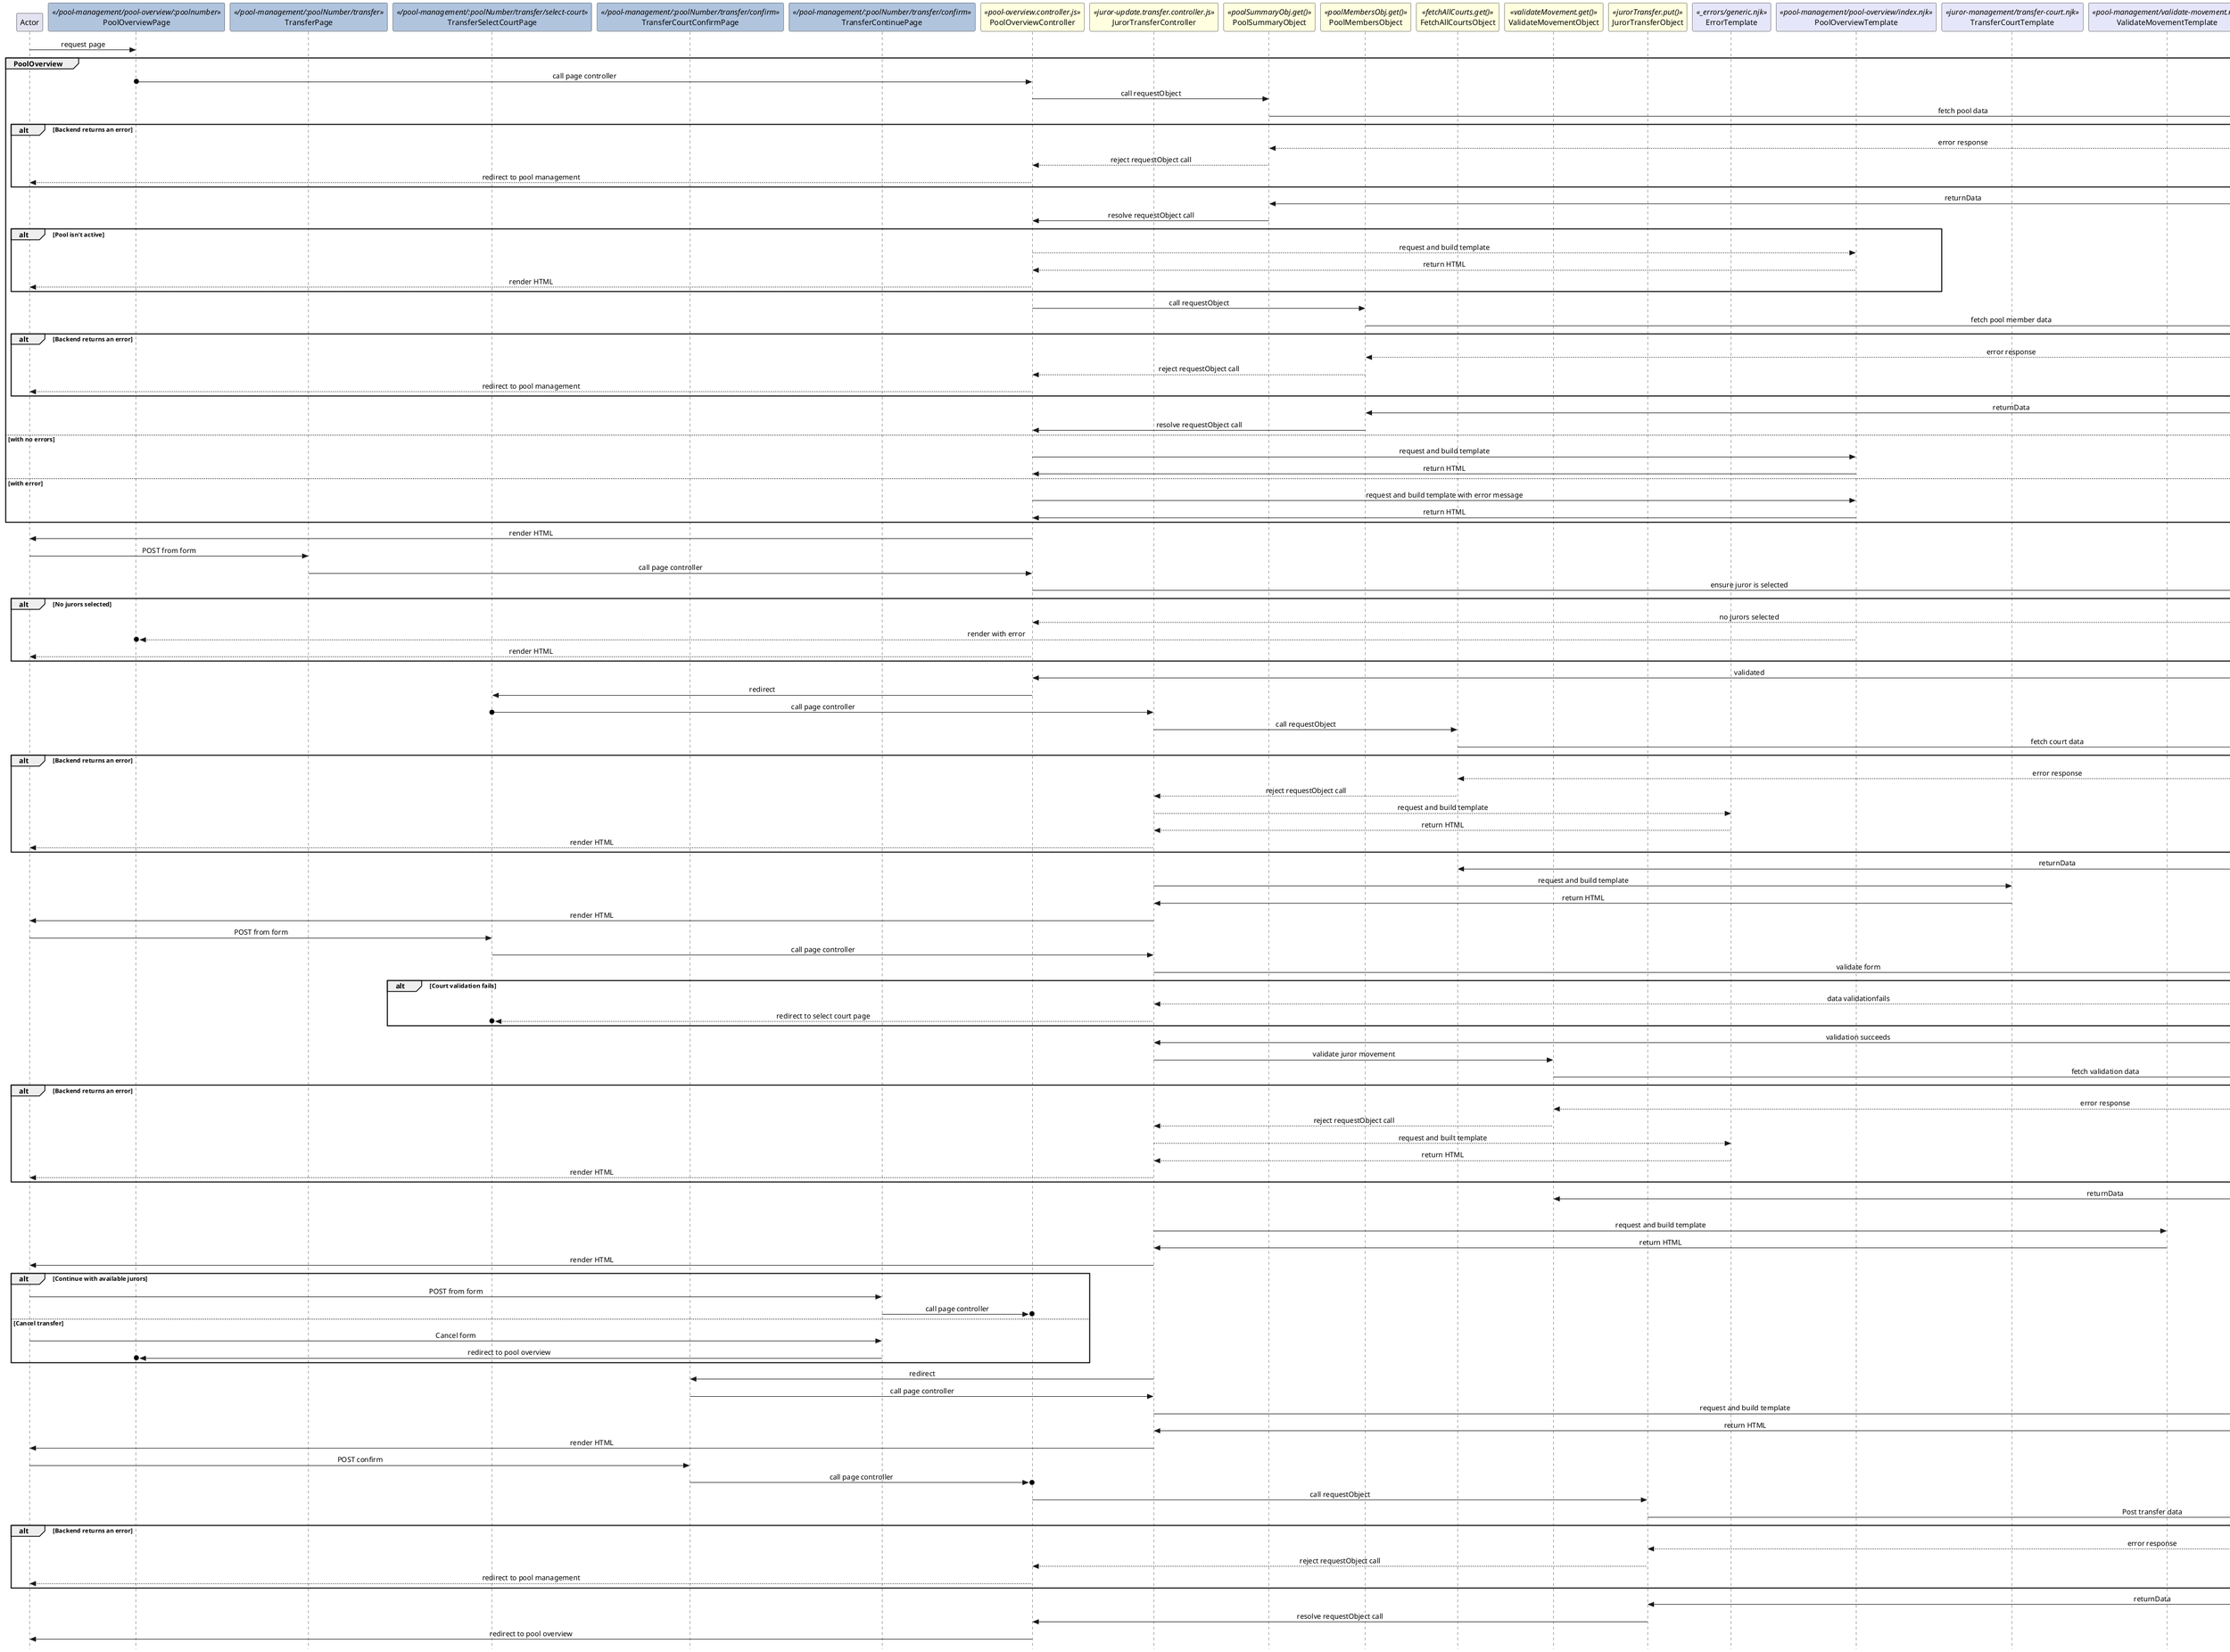 @startuml bulk-transfer

skinparam Style strictuml 
skinparam SequenceMessageAlignment center

participant Actor

''' LOCAL ROUTING
participant PoolOverviewPage <</pool-management/pool-overview/:poolnumber>> #lightsteelblue
participant TransferPage <</pool-management/:poolNumber/transfer>> #lightsteelblue
participant TransferSelectCourtPage <</pool-management/:poolNumber/transfer/select-court>> #lightsteelblue
participant TransferCourtConfirmPage <</pool-management/:poolNumber/transfer/confirm>> #lightsteelblue
participant TransferContinuePage <</pool-management/:poolNumber/transfer/confirm>> #lightsteelblue

''' CONTROLLER AND REQUEST OBJECTS
participant PoolOverviewController <<pool-overview.controller.js>> #lightyellow
participant JurorTransferController <<juror-update.transfer.controller.js>> #lightyellow
participant PoolSummaryObject <<poolSummaryObj.get()>> #lightyellow
participant PoolMembersObject <<poolMembersObj.get()>> #lightyellow
participant FetchAllCourtsObject <<fetchAllCourts.get()>> #lightyellow
participant ValidateMovementObject <<validateMovement.get()>> #lightyellow
participant JurorTransferObject <<jurorTransfer.put()>> #lightyellow

''' TEMPLATES
participant ErrorTemplate <<_errors/generic.njk>> #lavender
participant PoolOverviewTemplate <<pool-management/pool-overview/index.njk>> #lavender
participant TransferCourtTemplate <<juror-management/transfer-court.njk>> #lavender
participant ValidateMovementTemplate <<pool-management/validate-movement.njk>> #lavender
participant TransferCourtConfirmTemplate <<juror-management/transfer-court-confirm.njk>> #lavender

''' FILTERS AND VALIDATORS
participant JurorSelectValidator
participant JurorBulkTransferValidator

''' BACKEND CONTROLLER
participant BackendController

Actor -> PoolOverviewPage : request page
group PoolOverview
  PoolOverviewPage o-> PoolOverviewController : call page controller
  PoolOverviewController -> PoolSummaryObject : call requestObject
  PoolSummaryObject -> BackendController : fetch pool data

  alt Backend returns an error
    PoolSummaryObject <-- BackendController : error response
    PoolOverviewController <-- PoolSummaryObject : reject requestObject call
    Actor <-- PoolOverviewController : redirect to pool management
  end

  PoolSummaryObject <- BackendController : returnData
  PoolOverviewController <- PoolSummaryObject : resolve requestObject call

  alt Pool isn't active
    PoolOverviewController --> PoolOverviewTemplate : request and build template
    PoolOverviewController <-- PoolOverviewTemplate : return HTML
    Actor <-- PoolOverviewController : render HTML
  end
    
  PoolOverviewController -> PoolMembersObject : call requestObject
  PoolMembersObject -> BackendController : fetch pool member data

  alt Backend returns an error
    PoolMembersObject <-- BackendController : error response
    PoolOverviewController <-- PoolMembersObject : reject requestObject call
    Actor <-- PoolOverviewController : redirect to pool management
  end

  PoolMembersObject <- BackendController : returnData
  PoolOverviewController <- PoolMembersObject : resolve requestObject call
else with no errors
  PoolOverviewController -> PoolOverviewTemplate : request and build template
  PoolOverviewController <- PoolOverviewTemplate : return HTML
else with error
  PoolOverviewController -> PoolOverviewTemplate : request and build template with error message
  PoolOverviewController <- PoolOverviewTemplate : return HTML
end
Actor <- PoolOverviewController : render HTML

Actor -> TransferPage : POST from form
TransferPage -> PoolOverviewController : call page controller
PoolOverviewController -> JurorSelectValidator : ensure juror is selected

alt No jurors selected
  PoolOverviewController <-- JurorSelectValidator : no jurors selected
  PoolOverviewPage o<-- PoolOverviewTemplate : render with error
  Actor <-- PoolOverviewController : render HTML
end

PoolOverviewController <- JurorSelectValidator : validated
PoolOverviewController -> TransferSelectCourtPage : redirect
TransferSelectCourtPage o-> JurorTransferController : call page controller
JurorTransferController -> FetchAllCourtsObject : call requestObject
FetchAllCourtsObject -> BackendController : fetch court data

alt Backend returns an error
  FetchAllCourtsObject <-- BackendController : error response
  JurorTransferController <-- FetchAllCourtsObject : reject requestObject call
  JurorTransferController --> ErrorTemplate : request and build template
  JurorTransferController <-- ErrorTemplate : return HTML
  Actor <-- JurorTransferController : render HTML
end

FetchAllCourtsObject <- BackendController : returnData
JurorTransferController -> TransferCourtTemplate : request and build template
JurorTransferController <- TransferCourtTemplate : return HTML
Actor <- JurorTransferController : render HTML

Actor -> TransferSelectCourtPage : POST from form
TransferSelectCourtPage -> JurorTransferController : call page controller
JurorTransferController -> JurorBulkTransferValidator : validate form

alt Court validation fails
  JurorTransferController <-- JurorBulkTransferValidator : data validationfails
  TransferSelectCourtPage o<-- JurorTransferController : redirect to select court page
end

JurorTransferController <- JurorBulkTransferValidator : validation succeeds
JurorTransferController -> ValidateMovementObject : validate juror movement
ValidateMovementObject -> BackendController : fetch validation data

alt Backend returns an error
  ValidateMovementObject <-- BackendController : error response
  JurorTransferController <-- ValidateMovementObject : reject requestObject call
  JurorTransferController --> ErrorTemplate : request and built template
  JurorTransferController <-- ErrorTemplate : return HTML
  Actor <-- JurorTransferController : render HTML
end

ValidateMovementObject <- BackendController : returnData

alt Some jurors cannot be moved
  JurorTransferController -> ValidateMovementTemplate : request and build template
  JurorTransferController <- ValidateMovementTemplate : return HTML
  Actor <- JurorTransferController : render HTML

  alt Continue with available jurors
    Actor -> TransferContinuePage : POST from form
    TransferContinuePage ->o PoolOverviewController : call page controller
  else Cancel transfer
    Actor -> TransferContinuePage : Cancel form
    PoolOverviewPage o<- TransferContinuePage : redirect to pool overview
end

TransferCourtConfirmPage <- JurorTransferController : redirect

TransferCourtConfirmPage -> JurorTransferController : call page controller
JurorTransferController -> TransferCourtConfirmTemplate : request and build template
JurorTransferController <- TransferCourtConfirmTemplate : return HTML
Actor <- JurorTransferController : render HTML

Actor -> TransferCourtConfirmPage : POST confirm
TransferCourtConfirmPage ->o PoolOverviewController : call page controller
PoolOverviewController -> JurorTransferObject : call requestObject
JurorTransferObject -> BackendController : Post transfer data

alt Backend returns an error
  JurorTransferObject <-- BackendController : error response
  PoolOverviewController <-- JurorTransferObject : reject requestObject call
  Actor <-- PoolOverviewController : redirect to pool management
end

JurorTransferObject <- BackendController : returnData
PoolOverviewController <- JurorTransferObject : resolve requestObject call
Actor <- PoolOverviewController : redirect to pool overview
